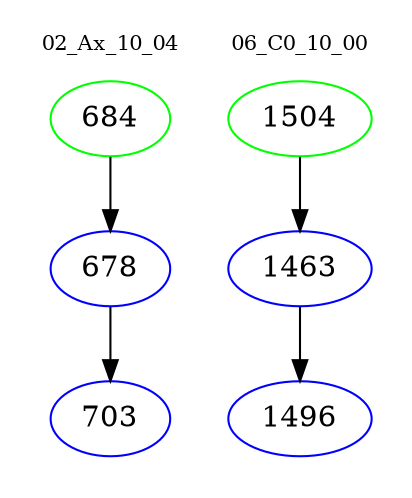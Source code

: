 digraph{
subgraph cluster_0 {
color = white
label = "02_Ax_10_04";
fontsize=10;
T0_684 [label="684", color="green"]
T0_684 -> T0_678 [color="black"]
T0_678 [label="678", color="blue"]
T0_678 -> T0_703 [color="black"]
T0_703 [label="703", color="blue"]
}
subgraph cluster_1 {
color = white
label = "06_C0_10_00";
fontsize=10;
T1_1504 [label="1504", color="green"]
T1_1504 -> T1_1463 [color="black"]
T1_1463 [label="1463", color="blue"]
T1_1463 -> T1_1496 [color="black"]
T1_1496 [label="1496", color="blue"]
}
}
